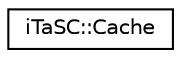 digraph G
{
  edge [fontname="Helvetica",fontsize="10",labelfontname="Helvetica",labelfontsize="10"];
  node [fontname="Helvetica",fontsize="10",shape=record];
  rankdir=LR;
  Node1 [label="iTaSC::Cache",height=0.2,width=0.4,color="black", fillcolor="white", style="filled",URL="$d8/dcf/classiTaSC_1_1Cache.html"];
}
